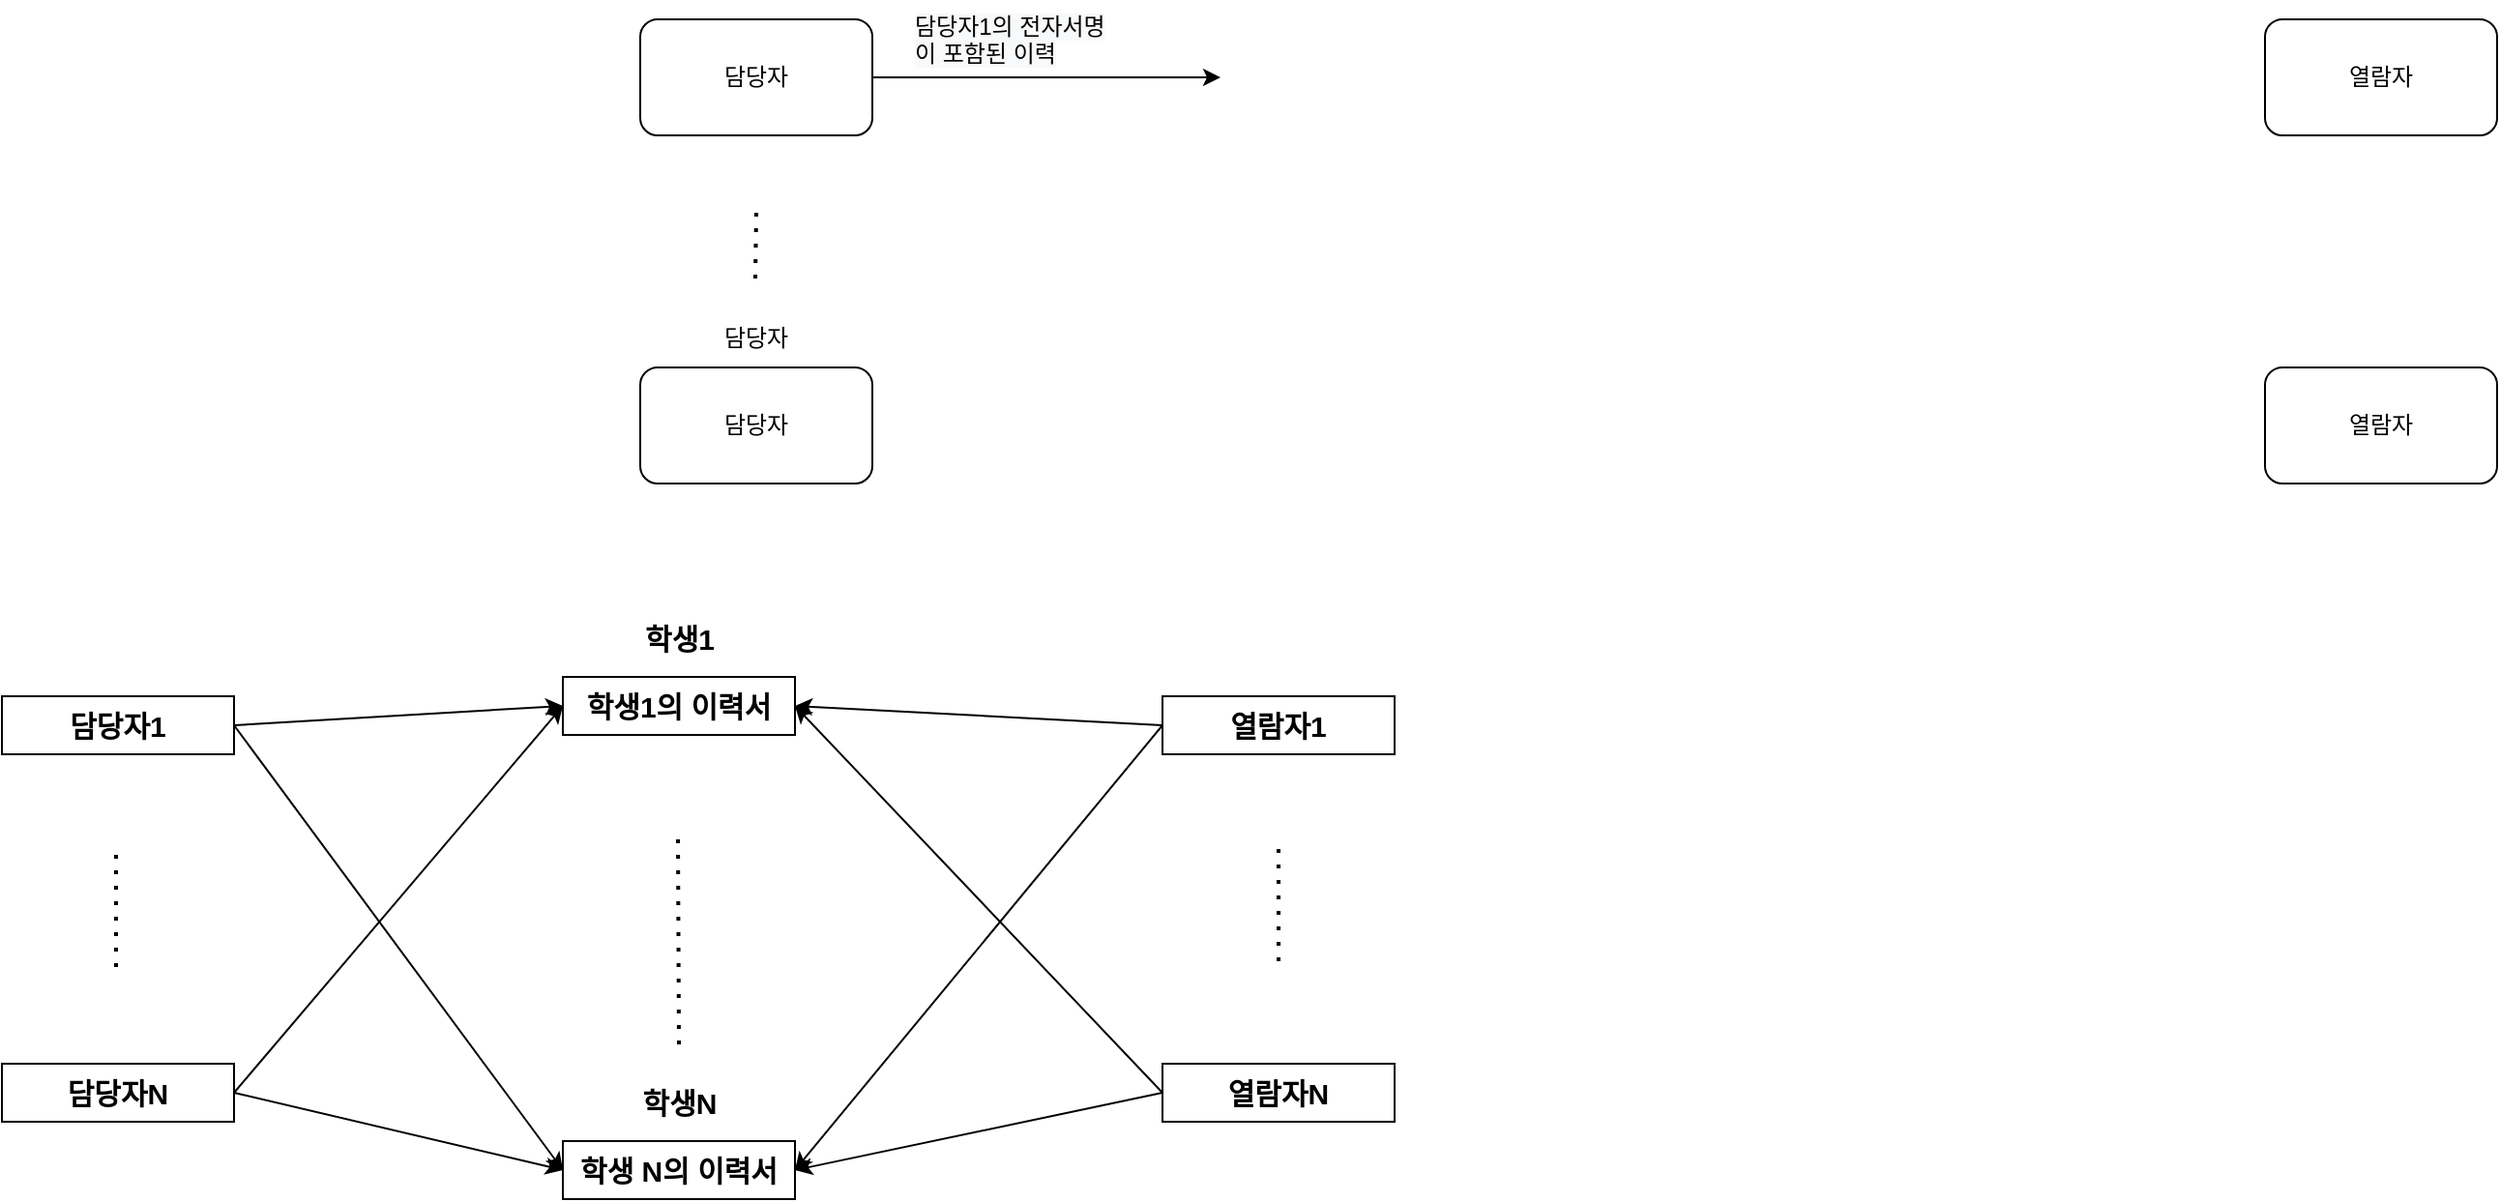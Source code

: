 <mxfile version="15.5.1" type="github">
  <diagram id="wrlAaGi8iFJdKgDt66yI" name="Page-1">
    <mxGraphModel dx="2466" dy="1067" grid="1" gridSize="10" guides="1" tooltips="1" connect="1" arrows="1" fold="1" page="0" pageScale="1" pageWidth="827" pageHeight="1169" math="0" shadow="0">
      <root>
        <mxCell id="0" />
        <mxCell id="1" parent="0" />
        <mxCell id="QW7_JDPLbyxMQz8ZjGma-14" style="edgeStyle=orthogonalEdgeStyle;rounded=0;orthogonalLoop=1;jettySize=auto;html=1;entryX=0;entryY=0.5;entryDx=0;entryDy=0;" edge="1" parent="1" source="QW7_JDPLbyxMQz8ZjGma-6">
          <mxGeometry relative="1" as="geometry">
            <mxPoint x="360" y="370" as="targetPoint" />
          </mxGeometry>
        </mxCell>
        <mxCell id="QW7_JDPLbyxMQz8ZjGma-6" value="담당자" style="rounded=1;whiteSpace=wrap;html=1;" vertex="1" parent="1">
          <mxGeometry x="60" y="340" width="120" height="60" as="geometry" />
        </mxCell>
        <mxCell id="QW7_JDPLbyxMQz8ZjGma-8" value="담당자" style="rounded=1;whiteSpace=wrap;html=1;" vertex="1" parent="1">
          <mxGeometry x="60" y="520" width="120" height="60" as="geometry" />
        </mxCell>
        <mxCell id="QW7_JDPLbyxMQz8ZjGma-9" value="" style="endArrow=none;dashed=1;html=1;dashPattern=1 3;strokeWidth=2;rounded=0;" edge="1" parent="1">
          <mxGeometry width="50" height="50" relative="1" as="geometry">
            <mxPoint x="119.5" y="474" as="sourcePoint" />
            <mxPoint x="120" y="440" as="targetPoint" />
          </mxGeometry>
        </mxCell>
        <mxCell id="QW7_JDPLbyxMQz8ZjGma-13" value="담당자" style="text;html=1;strokeColor=none;fillColor=none;align=center;verticalAlign=middle;whiteSpace=wrap;rounded=0;" vertex="1" parent="1">
          <mxGeometry x="90" y="490" width="60" height="30" as="geometry" />
        </mxCell>
        <mxCell id="QW7_JDPLbyxMQz8ZjGma-15" value="&lt;meta charset=&quot;utf-8&quot;&gt;&lt;span style=&quot;color: rgb(0, 0, 0); font-family: helvetica; font-size: 12px; font-style: normal; font-weight: 400; letter-spacing: normal; text-align: center; text-indent: 0px; text-transform: none; word-spacing: 0px; background-color: rgb(248, 249, 250); display: inline; float: none;&quot;&gt;담당자1의 전자서명이 포함된 이력&lt;/span&gt;" style="text;whiteSpace=wrap;html=1;" vertex="1" parent="1">
          <mxGeometry x="200" y="330" width="110" height="30" as="geometry" />
        </mxCell>
        <mxCell id="QW7_JDPLbyxMQz8ZjGma-24" value="열람자" style="rounded=1;whiteSpace=wrap;html=1;" vertex="1" parent="1">
          <mxGeometry x="900" y="340" width="120" height="60" as="geometry" />
        </mxCell>
        <mxCell id="QW7_JDPLbyxMQz8ZjGma-25" value="열람자" style="rounded=1;whiteSpace=wrap;html=1;" vertex="1" parent="1">
          <mxGeometry x="900" y="520" width="120" height="60" as="geometry" />
        </mxCell>
        <mxCell id="QW7_JDPLbyxMQz8ZjGma-28" value="" style="endArrow=none;dashed=1;html=1;dashPattern=1 3;strokeWidth=2;rounded=0;" edge="1" parent="1">
          <mxGeometry width="50" height="50" relative="1" as="geometry">
            <mxPoint x="-211" y="830" as="sourcePoint" />
            <mxPoint x="-211" y="770" as="targetPoint" />
          </mxGeometry>
        </mxCell>
        <mxCell id="QW7_JDPLbyxMQz8ZjGma-31" value="" style="endArrow=none;dashed=1;html=1;dashPattern=1 3;strokeWidth=2;rounded=0;" edge="1" parent="1">
          <mxGeometry width="50" height="50" relative="1" as="geometry">
            <mxPoint x="390" y="827" as="sourcePoint" />
            <mxPoint x="390" y="767" as="targetPoint" />
          </mxGeometry>
        </mxCell>
        <mxCell id="QW7_JDPLbyxMQz8ZjGma-32" value="학생1" style="text;strokeColor=none;fillColor=none;html=1;fontSize=15;fontStyle=1;verticalAlign=middle;align=center;" vertex="1" parent="1">
          <mxGeometry x="30" y="640" width="100" height="40" as="geometry" />
        </mxCell>
        <mxCell id="QW7_JDPLbyxMQz8ZjGma-40" value="학생N" style="text;strokeColor=none;fillColor=none;html=1;fontSize=15;fontStyle=1;verticalAlign=middle;align=center;" vertex="1" parent="1">
          <mxGeometry x="30" y="880" width="100" height="40" as="geometry" />
        </mxCell>
        <mxCell id="QW7_JDPLbyxMQz8ZjGma-43" value="" style="endArrow=classic;html=1;rounded=0;fontSize=15;exitX=1;exitY=0.5;exitDx=0;exitDy=0;entryX=0;entryY=0.5;entryDx=0;entryDy=0;" edge="1" parent="1" source="QW7_JDPLbyxMQz8ZjGma-67" target="QW7_JDPLbyxMQz8ZjGma-58">
          <mxGeometry width="50" height="50" relative="1" as="geometry">
            <mxPoint x="-140" y="730" as="sourcePoint" />
            <mxPoint x="-10" y="660" as="targetPoint" />
          </mxGeometry>
        </mxCell>
        <mxCell id="QW7_JDPLbyxMQz8ZjGma-44" value="" style="endArrow=classic;html=1;rounded=0;fontSize=15;exitX=1;exitY=0.5;exitDx=0;exitDy=0;entryX=0;entryY=0.5;entryDx=0;entryDy=0;" edge="1" parent="1" source="QW7_JDPLbyxMQz8ZjGma-66" target="QW7_JDPLbyxMQz8ZjGma-58">
          <mxGeometry width="50" height="50" relative="1" as="geometry">
            <mxPoint x="-140" y="870" as="sourcePoint" />
            <mxPoint x="20" y="699" as="targetPoint" />
          </mxGeometry>
        </mxCell>
        <mxCell id="QW7_JDPLbyxMQz8ZjGma-46" value="" style="endArrow=classic;html=1;rounded=0;fontSize=15;exitX=1;exitY=0.5;exitDx=0;exitDy=0;entryX=0;entryY=0.5;entryDx=0;entryDy=0;" edge="1" parent="1" source="QW7_JDPLbyxMQz8ZjGma-67" target="QW7_JDPLbyxMQz8ZjGma-60">
          <mxGeometry width="50" height="50" relative="1" as="geometry">
            <mxPoint x="-140" y="730" as="sourcePoint" />
            <mxPoint x="20" y="939" as="targetPoint" />
          </mxGeometry>
        </mxCell>
        <mxCell id="QW7_JDPLbyxMQz8ZjGma-47" value="" style="endArrow=classic;html=1;rounded=0;fontSize=15;entryX=0;entryY=0.5;entryDx=0;entryDy=0;exitX=1;exitY=0.5;exitDx=0;exitDy=0;" edge="1" parent="1" source="QW7_JDPLbyxMQz8ZjGma-66" target="QW7_JDPLbyxMQz8ZjGma-60">
          <mxGeometry width="50" height="50" relative="1" as="geometry">
            <mxPoint x="-140" y="870" as="sourcePoint" />
            <mxPoint x="20" y="939" as="targetPoint" />
          </mxGeometry>
        </mxCell>
        <mxCell id="QW7_JDPLbyxMQz8ZjGma-49" value="" style="endArrow=classic;html=1;rounded=0;fontSize=15;entryX=1;entryY=0.5;entryDx=0;entryDy=0;exitX=0;exitY=0.5;exitDx=0;exitDy=0;" edge="1" parent="1" source="QW7_JDPLbyxMQz8ZjGma-69" target="QW7_JDPLbyxMQz8ZjGma-58">
          <mxGeometry width="50" height="50" relative="1" as="geometry">
            <mxPoint x="290" y="730" as="sourcePoint" />
            <mxPoint x="140" y="699" as="targetPoint" />
          </mxGeometry>
        </mxCell>
        <mxCell id="QW7_JDPLbyxMQz8ZjGma-54" value="" style="endArrow=classic;html=1;rounded=0;fontSize=15;entryX=1;entryY=0.5;entryDx=0;entryDy=0;exitX=0;exitY=0.5;exitDx=0;exitDy=0;" edge="1" parent="1" source="QW7_JDPLbyxMQz8ZjGma-69" target="QW7_JDPLbyxMQz8ZjGma-60">
          <mxGeometry width="50" height="50" relative="1" as="geometry">
            <mxPoint x="290" y="730" as="sourcePoint" />
            <mxPoint x="140" y="939" as="targetPoint" />
          </mxGeometry>
        </mxCell>
        <mxCell id="QW7_JDPLbyxMQz8ZjGma-55" value="" style="endArrow=classic;html=1;rounded=0;fontSize=15;entryX=1;entryY=0.5;entryDx=0;entryDy=0;exitX=0;exitY=0.5;exitDx=0;exitDy=0;" edge="1" parent="1" source="QW7_JDPLbyxMQz8ZjGma-68" target="QW7_JDPLbyxMQz8ZjGma-60">
          <mxGeometry width="50" height="50" relative="1" as="geometry">
            <mxPoint x="290" y="870" as="sourcePoint" />
            <mxPoint x="140" y="939" as="targetPoint" />
          </mxGeometry>
        </mxCell>
        <mxCell id="QW7_JDPLbyxMQz8ZjGma-57" value="" style="endArrow=classic;html=1;rounded=0;fontSize=15;entryX=1;entryY=0.5;entryDx=0;entryDy=0;exitX=0;exitY=0.5;exitDx=0;exitDy=0;" edge="1" parent="1" source="QW7_JDPLbyxMQz8ZjGma-68" target="QW7_JDPLbyxMQz8ZjGma-58">
          <mxGeometry width="50" height="50" relative="1" as="geometry">
            <mxPoint x="290" y="870" as="sourcePoint" />
            <mxPoint x="140" y="699" as="targetPoint" />
          </mxGeometry>
        </mxCell>
        <mxCell id="QW7_JDPLbyxMQz8ZjGma-58" value="&lt;b style=&quot;font-size: 12px&quot;&gt;&lt;font style=&quot;font-size: 15px&quot;&gt;학생1의 이력서&lt;/font&gt;&lt;/b&gt;" style="rounded=0;whiteSpace=wrap;html=1;labelBorderColor=none;fontSize=15;" vertex="1" parent="1">
          <mxGeometry x="20" y="680" width="120" height="30" as="geometry" />
        </mxCell>
        <mxCell id="QW7_JDPLbyxMQz8ZjGma-60" value="&lt;b style=&quot;font-size: 12px&quot;&gt;&lt;font style=&quot;font-size: 15px&quot;&gt;학생 N의 이력서&lt;/font&gt;&lt;/b&gt;" style="rounded=0;whiteSpace=wrap;html=1;labelBorderColor=none;fontSize=15;" vertex="1" parent="1">
          <mxGeometry x="20" y="920" width="120" height="30" as="geometry" />
        </mxCell>
        <mxCell id="QW7_JDPLbyxMQz8ZjGma-65" value="" style="endArrow=none;dashed=1;html=1;dashPattern=1 3;strokeWidth=2;rounded=0;" edge="1" parent="1">
          <mxGeometry width="50" height="50" relative="1" as="geometry">
            <mxPoint x="80" y="870" as="sourcePoint" />
            <mxPoint x="79.5" y="760" as="targetPoint" />
          </mxGeometry>
        </mxCell>
        <mxCell id="QW7_JDPLbyxMQz8ZjGma-66" value="&lt;b style=&quot;font-size: 12px&quot;&gt;&lt;font style=&quot;font-size: 15px&quot;&gt;담당자N&lt;/font&gt;&lt;/b&gt;" style="rounded=0;whiteSpace=wrap;html=1;labelBorderColor=none;fontSize=15;" vertex="1" parent="1">
          <mxGeometry x="-270" y="880" width="120" height="30" as="geometry" />
        </mxCell>
        <mxCell id="QW7_JDPLbyxMQz8ZjGma-67" value="&lt;b&gt;담당자1&lt;/b&gt;" style="rounded=0;whiteSpace=wrap;html=1;labelBorderColor=none;fontSize=15;" vertex="1" parent="1">
          <mxGeometry x="-270" y="690" width="120" height="30" as="geometry" />
        </mxCell>
        <mxCell id="QW7_JDPLbyxMQz8ZjGma-68" value="&lt;b style=&quot;font-size: 12px&quot;&gt;&lt;font style=&quot;font-size: 15px&quot;&gt;열람자N&lt;/font&gt;&lt;/b&gt;" style="rounded=0;whiteSpace=wrap;html=1;labelBorderColor=none;fontSize=15;" vertex="1" parent="1">
          <mxGeometry x="330" y="880" width="120" height="30" as="geometry" />
        </mxCell>
        <mxCell id="QW7_JDPLbyxMQz8ZjGma-69" value="&lt;b style=&quot;font-size: 12px&quot;&gt;&lt;font style=&quot;font-size: 15px&quot;&gt;열람자1&lt;/font&gt;&lt;/b&gt;" style="rounded=0;whiteSpace=wrap;html=1;labelBorderColor=none;fontSize=15;" vertex="1" parent="1">
          <mxGeometry x="330" y="690" width="120" height="30" as="geometry" />
        </mxCell>
      </root>
    </mxGraphModel>
  </diagram>
</mxfile>
